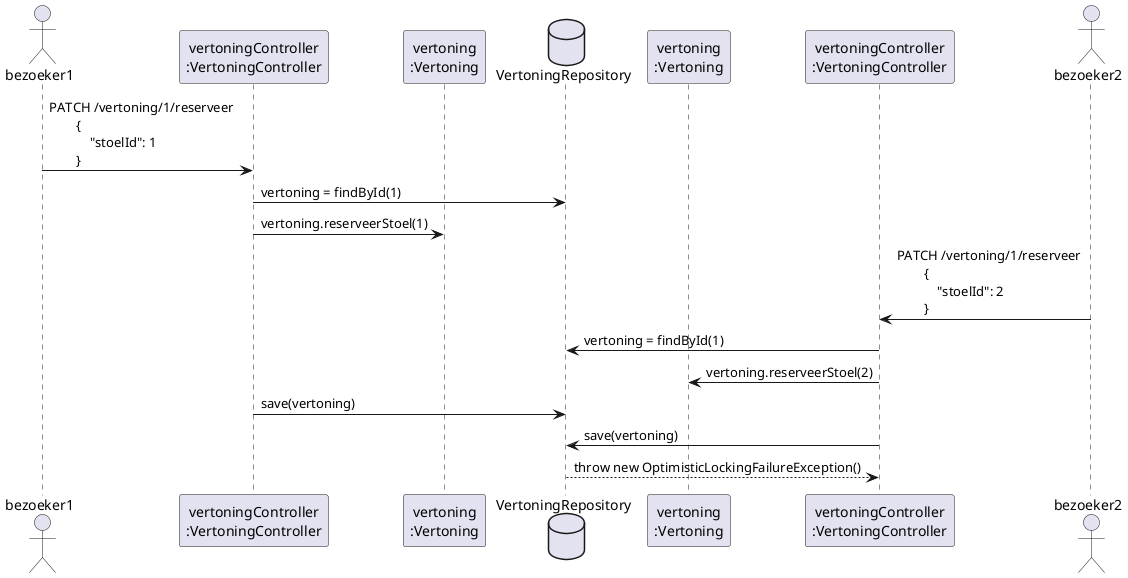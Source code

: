 @startuml

actor bezoeker1

participant "vertoningController\n:VertoningController" as vc1
participant "vertoning\n:Vertoning" as v1
database VertoningRepository
participant "vertoning\n:Vertoning" as v2
participant "vertoningController\n:VertoningController" as vc2

actor bezoeker2

bezoeker1 -> vc1: PATCH /vertoning/1/reserveer \n\
        { \n\
            "stoelId": 1 \n\
        }

vc1 -> VertoningRepository: vertoning = findById(1)
vc1 -> v1: vertoning.reserveerStoel(1)

bezoeker2 -> vc2: PATCH /vertoning/1/reserveer \n\
        { \n\
            "stoelId": 2 \n\
        }

vc2 -> VertoningRepository: vertoning = findById(1)
vc2 -> v2: vertoning.reserveerStoel(2)

vc1 -> VertoningRepository: save(vertoning)

vc2 -> VertoningRepository: save(vertoning)


VertoningRepository --> vc2: throw new OptimisticLockingFailureException()

@enduml